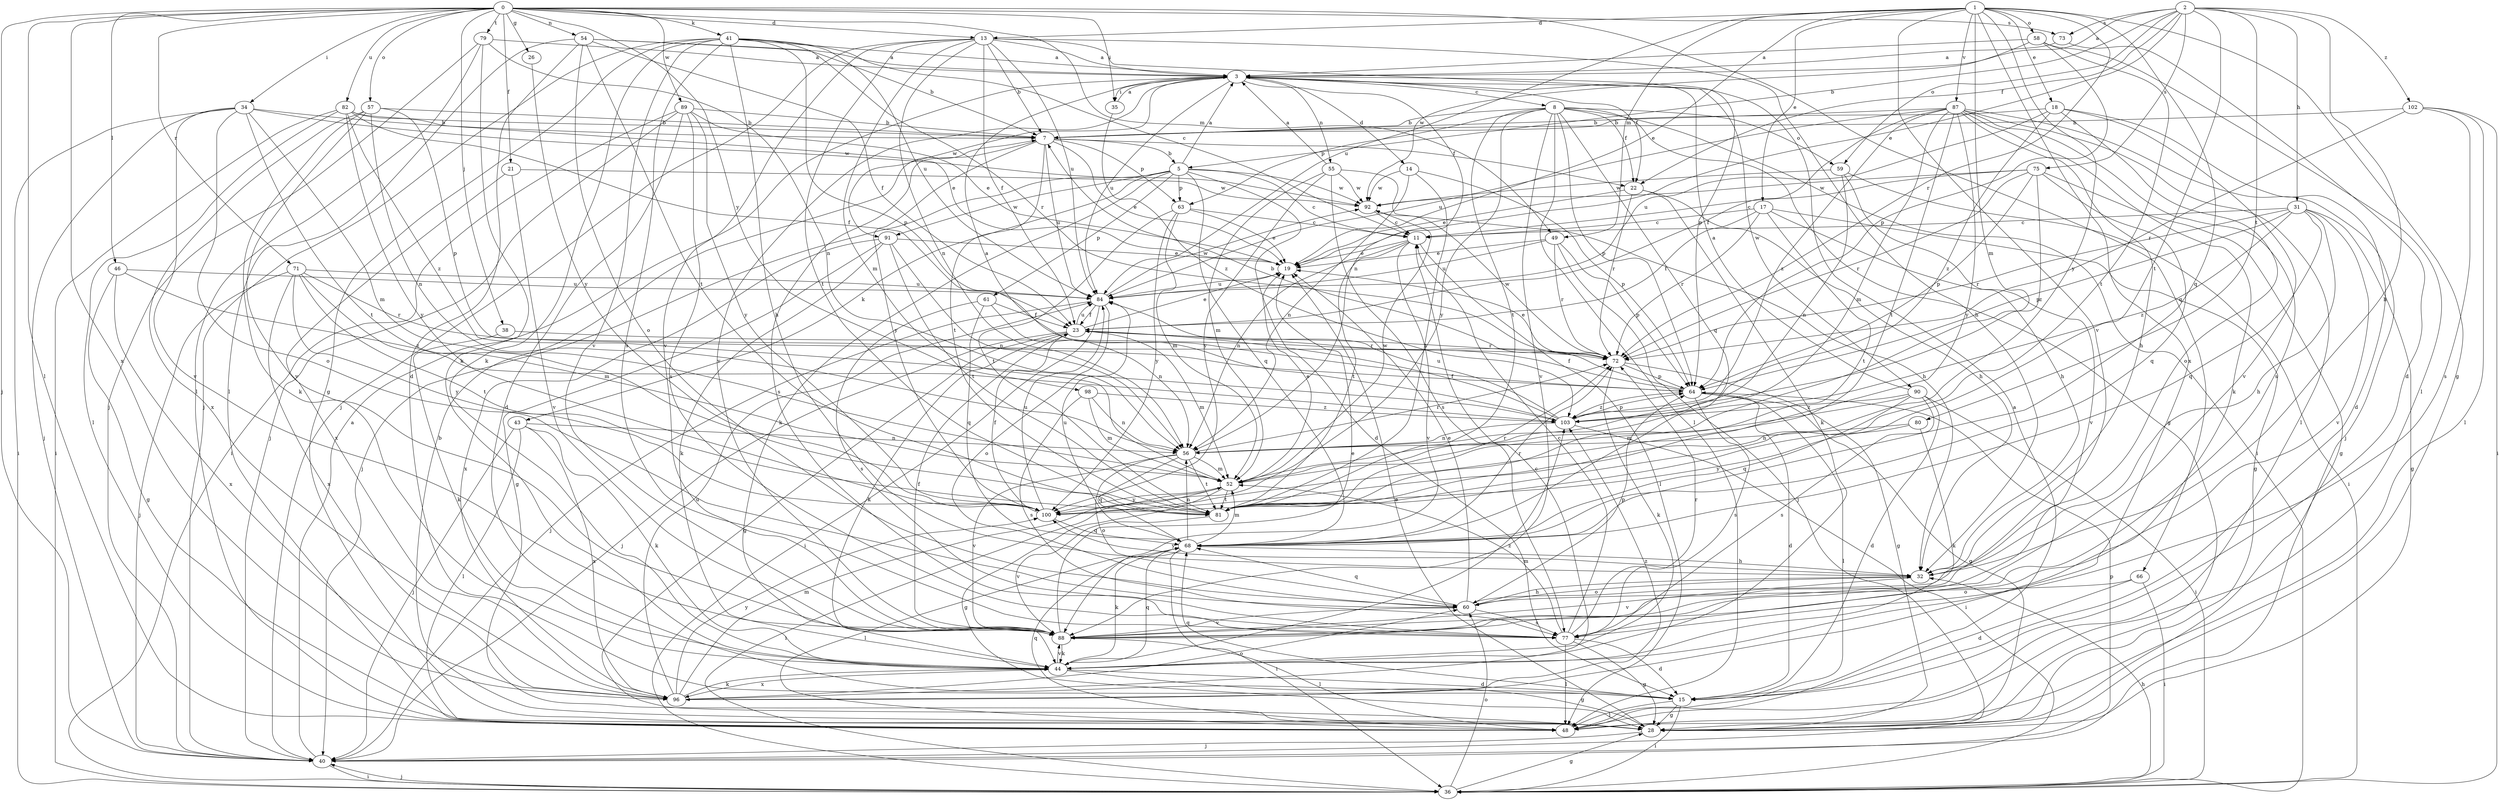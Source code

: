 strict digraph  {
0;
1;
2;
3;
5;
7;
8;
11;
13;
14;
15;
17;
18;
19;
21;
22;
23;
26;
28;
31;
32;
34;
35;
36;
38;
40;
41;
43;
44;
46;
48;
49;
52;
54;
55;
56;
57;
58;
59;
60;
61;
63;
64;
66;
68;
71;
72;
73;
75;
77;
79;
80;
81;
82;
84;
87;
88;
89;
90;
91;
92;
96;
98;
100;
102;
103;
0 -> 13  [label=d];
0 -> 21  [label=f];
0 -> 26  [label=g];
0 -> 34  [label=i];
0 -> 35  [label=i];
0 -> 38  [label=j];
0 -> 40  [label=j];
0 -> 41  [label=k];
0 -> 46  [label=l];
0 -> 48  [label=l];
0 -> 49  [label=m];
0 -> 54  [label=n];
0 -> 57  [label=o];
0 -> 66  [label=q];
0 -> 71  [label=r];
0 -> 73  [label=s];
0 -> 79  [label=t];
0 -> 82  [label=u];
0 -> 89  [label=w];
0 -> 96  [label=x];
0 -> 98  [label=y];
1 -> 13  [label=d];
1 -> 17  [label=e];
1 -> 18  [label=e];
1 -> 19  [label=e];
1 -> 28  [label=g];
1 -> 49  [label=m];
1 -> 52  [label=m];
1 -> 58  [label=o];
1 -> 68  [label=q];
1 -> 72  [label=r];
1 -> 84  [label=u];
1 -> 87  [label=v];
1 -> 88  [label=v];
1 -> 96  [label=x];
1 -> 100  [label=y];
2 -> 3  [label=a];
2 -> 5  [label=b];
2 -> 19  [label=e];
2 -> 22  [label=f];
2 -> 31  [label=h];
2 -> 32  [label=h];
2 -> 59  [label=o];
2 -> 73  [label=s];
2 -> 75  [label=s];
2 -> 80  [label=t];
2 -> 81  [label=t];
2 -> 102  [label=z];
3 -> 8  [label=c];
3 -> 14  [label=d];
3 -> 22  [label=f];
3 -> 35  [label=i];
3 -> 55  [label=n];
3 -> 56  [label=n];
3 -> 84  [label=u];
3 -> 88  [label=v];
3 -> 90  [label=w];
3 -> 91  [label=w];
5 -> 3  [label=a];
5 -> 11  [label=c];
5 -> 15  [label=d];
5 -> 40  [label=j];
5 -> 43  [label=k];
5 -> 44  [label=k];
5 -> 61  [label=p];
5 -> 63  [label=p];
5 -> 68  [label=q];
5 -> 91  [label=w];
5 -> 92  [label=w];
7 -> 5  [label=b];
7 -> 19  [label=e];
7 -> 22  [label=f];
7 -> 63  [label=p];
7 -> 77  [label=s];
7 -> 81  [label=t];
7 -> 84  [label=u];
7 -> 100  [label=y];
8 -> 7  [label=b];
8 -> 22  [label=f];
8 -> 28  [label=g];
8 -> 36  [label=i];
8 -> 48  [label=l];
8 -> 59  [label=o];
8 -> 63  [label=p];
8 -> 64  [label=p];
8 -> 68  [label=q];
8 -> 81  [label=t];
8 -> 88  [label=v];
8 -> 100  [label=y];
11 -> 19  [label=e];
11 -> 48  [label=l];
11 -> 56  [label=n];
11 -> 81  [label=t];
11 -> 88  [label=v];
13 -> 3  [label=a];
13 -> 7  [label=b];
13 -> 23  [label=f];
13 -> 32  [label=h];
13 -> 40  [label=j];
13 -> 52  [label=m];
13 -> 56  [label=n];
13 -> 64  [label=p];
13 -> 81  [label=t];
13 -> 84  [label=u];
13 -> 88  [label=v];
14 -> 56  [label=n];
14 -> 64  [label=p];
14 -> 81  [label=t];
14 -> 92  [label=w];
15 -> 28  [label=g];
15 -> 36  [label=i];
15 -> 48  [label=l];
15 -> 68  [label=q];
17 -> 11  [label=c];
17 -> 23  [label=f];
17 -> 28  [label=g];
17 -> 72  [label=r];
17 -> 81  [label=t];
17 -> 88  [label=v];
18 -> 7  [label=b];
18 -> 15  [label=d];
18 -> 60  [label=o];
18 -> 84  [label=u];
18 -> 88  [label=v];
18 -> 103  [label=z];
19 -> 84  [label=u];
21 -> 88  [label=v];
21 -> 92  [label=w];
21 -> 96  [label=x];
22 -> 19  [label=e];
22 -> 32  [label=h];
22 -> 44  [label=k];
22 -> 72  [label=r];
23 -> 19  [label=e];
23 -> 28  [label=g];
23 -> 40  [label=j];
23 -> 44  [label=k];
23 -> 52  [label=m];
23 -> 72  [label=r];
23 -> 84  [label=u];
26 -> 100  [label=y];
28 -> 7  [label=b];
28 -> 19  [label=e];
28 -> 40  [label=j];
31 -> 11  [label=c];
31 -> 28  [label=g];
31 -> 32  [label=h];
31 -> 64  [label=p];
31 -> 68  [label=q];
31 -> 72  [label=r];
31 -> 88  [label=v];
31 -> 103  [label=z];
32 -> 60  [label=o];
32 -> 88  [label=v];
32 -> 100  [label=y];
34 -> 7  [label=b];
34 -> 36  [label=i];
34 -> 40  [label=j];
34 -> 52  [label=m];
34 -> 60  [label=o];
34 -> 81  [label=t];
34 -> 88  [label=v];
34 -> 92  [label=w];
35 -> 3  [label=a];
35 -> 103  [label=z];
36 -> 28  [label=g];
36 -> 32  [label=h];
36 -> 40  [label=j];
36 -> 60  [label=o];
38 -> 44  [label=k];
38 -> 72  [label=r];
40 -> 3  [label=a];
40 -> 36  [label=i];
40 -> 64  [label=p];
41 -> 3  [label=a];
41 -> 11  [label=c];
41 -> 28  [label=g];
41 -> 32  [label=h];
41 -> 40  [label=j];
41 -> 44  [label=k];
41 -> 64  [label=p];
41 -> 72  [label=r];
41 -> 77  [label=s];
41 -> 84  [label=u];
41 -> 88  [label=v];
43 -> 40  [label=j];
43 -> 44  [label=k];
43 -> 48  [label=l];
43 -> 56  [label=n];
43 -> 96  [label=x];
44 -> 15  [label=d];
44 -> 28  [label=g];
44 -> 68  [label=q];
44 -> 88  [label=v];
44 -> 96  [label=x];
44 -> 103  [label=z];
46 -> 28  [label=g];
46 -> 84  [label=u];
46 -> 96  [label=x];
46 -> 103  [label=z];
48 -> 3  [label=a];
48 -> 68  [label=q];
49 -> 19  [label=e];
49 -> 40  [label=j];
49 -> 64  [label=p];
49 -> 72  [label=r];
49 -> 84  [label=u];
52 -> 19  [label=e];
52 -> 28  [label=g];
52 -> 36  [label=i];
52 -> 81  [label=t];
52 -> 92  [label=w];
52 -> 100  [label=y];
54 -> 3  [label=a];
54 -> 7  [label=b];
54 -> 15  [label=d];
54 -> 23  [label=f];
54 -> 48  [label=l];
54 -> 60  [label=o];
54 -> 81  [label=t];
55 -> 3  [label=a];
55 -> 32  [label=h];
55 -> 52  [label=m];
55 -> 77  [label=s];
55 -> 92  [label=w];
55 -> 100  [label=y];
56 -> 52  [label=m];
56 -> 60  [label=o];
56 -> 68  [label=q];
56 -> 72  [label=r];
56 -> 81  [label=t];
56 -> 88  [label=v];
57 -> 7  [label=b];
57 -> 44  [label=k];
57 -> 56  [label=n];
57 -> 64  [label=p];
57 -> 88  [label=v];
57 -> 96  [label=x];
58 -> 3  [label=a];
58 -> 48  [label=l];
58 -> 64  [label=p];
58 -> 81  [label=t];
58 -> 92  [label=w];
59 -> 32  [label=h];
59 -> 36  [label=i];
59 -> 56  [label=n];
59 -> 92  [label=w];
60 -> 19  [label=e];
60 -> 32  [label=h];
60 -> 64  [label=p];
60 -> 68  [label=q];
60 -> 77  [label=s];
60 -> 88  [label=v];
61 -> 23  [label=f];
61 -> 56  [label=n];
61 -> 68  [label=q];
61 -> 77  [label=s];
63 -> 11  [label=c];
63 -> 19  [label=e];
63 -> 52  [label=m];
63 -> 81  [label=t];
63 -> 100  [label=y];
64 -> 7  [label=b];
64 -> 15  [label=d];
64 -> 23  [label=f];
64 -> 28  [label=g];
64 -> 48  [label=l];
64 -> 77  [label=s];
64 -> 103  [label=z];
66 -> 15  [label=d];
66 -> 36  [label=i];
66 -> 60  [label=o];
68 -> 32  [label=h];
68 -> 36  [label=i];
68 -> 44  [label=k];
68 -> 48  [label=l];
68 -> 52  [label=m];
68 -> 56  [label=n];
68 -> 72  [label=r];
68 -> 84  [label=u];
71 -> 40  [label=j];
71 -> 52  [label=m];
71 -> 72  [label=r];
71 -> 81  [label=t];
71 -> 84  [label=u];
71 -> 96  [label=x];
71 -> 100  [label=y];
72 -> 19  [label=e];
72 -> 28  [label=g];
72 -> 44  [label=k];
72 -> 64  [label=p];
72 -> 92  [label=w];
73 -> 3  [label=a];
73 -> 15  [label=d];
75 -> 11  [label=c];
75 -> 28  [label=g];
75 -> 64  [label=p];
75 -> 68  [label=q];
75 -> 72  [label=r];
75 -> 92  [label=w];
75 -> 103  [label=z];
77 -> 11  [label=c];
77 -> 15  [label=d];
77 -> 28  [label=g];
77 -> 48  [label=l];
77 -> 52  [label=m];
77 -> 72  [label=r];
79 -> 3  [label=a];
79 -> 40  [label=j];
79 -> 44  [label=k];
79 -> 48  [label=l];
79 -> 56  [label=n];
80 -> 44  [label=k];
80 -> 56  [label=n];
80 -> 100  [label=y];
81 -> 72  [label=r];
81 -> 88  [label=v];
82 -> 7  [label=b];
82 -> 19  [label=e];
82 -> 23  [label=f];
82 -> 36  [label=i];
82 -> 48  [label=l];
82 -> 100  [label=y];
82 -> 103  [label=z];
84 -> 23  [label=f];
84 -> 36  [label=i];
84 -> 40  [label=j];
84 -> 60  [label=o];
84 -> 92  [label=w];
87 -> 7  [label=b];
87 -> 23  [label=f];
87 -> 32  [label=h];
87 -> 40  [label=j];
87 -> 44  [label=k];
87 -> 48  [label=l];
87 -> 52  [label=m];
87 -> 77  [label=s];
87 -> 81  [label=t];
87 -> 84  [label=u];
87 -> 100  [label=y];
87 -> 103  [label=z];
88 -> 19  [label=e];
88 -> 23  [label=f];
88 -> 44  [label=k];
88 -> 48  [label=l];
89 -> 7  [label=b];
89 -> 15  [label=d];
89 -> 19  [label=e];
89 -> 36  [label=i];
89 -> 40  [label=j];
89 -> 77  [label=s];
89 -> 100  [label=y];
90 -> 3  [label=a];
90 -> 15  [label=d];
90 -> 36  [label=i];
90 -> 52  [label=m];
90 -> 68  [label=q];
90 -> 77  [label=s];
90 -> 103  [label=z];
91 -> 19  [label=e];
91 -> 28  [label=g];
91 -> 44  [label=k];
91 -> 56  [label=n];
91 -> 81  [label=t];
91 -> 96  [label=x];
92 -> 11  [label=c];
96 -> 11  [label=c];
96 -> 44  [label=k];
96 -> 52  [label=m];
96 -> 60  [label=o];
96 -> 84  [label=u];
96 -> 100  [label=y];
96 -> 103  [label=z];
98 -> 52  [label=m];
98 -> 56  [label=n];
98 -> 77  [label=s];
98 -> 103  [label=z];
100 -> 23  [label=f];
100 -> 68  [label=q];
100 -> 84  [label=u];
102 -> 7  [label=b];
102 -> 36  [label=i];
102 -> 48  [label=l];
102 -> 72  [label=r];
102 -> 77  [label=s];
103 -> 3  [label=a];
103 -> 23  [label=f];
103 -> 36  [label=i];
103 -> 56  [label=n];
103 -> 64  [label=p];
103 -> 84  [label=u];
}
